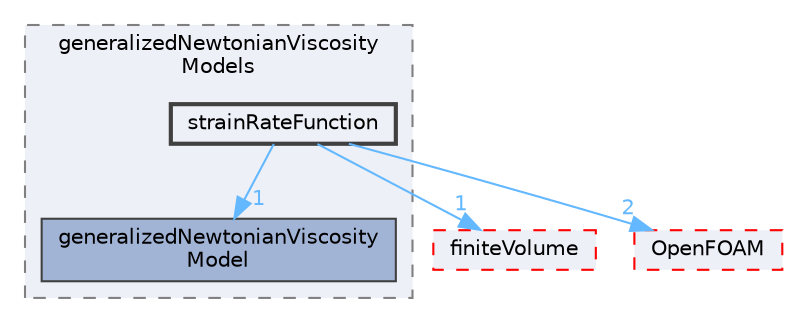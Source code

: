 digraph "src/TurbulenceModels/turbulenceModels/laminar/generalizedNewtonian/generalizedNewtonianViscosityModels/strainRateFunction"
{
 // LATEX_PDF_SIZE
  bgcolor="transparent";
  edge [fontname=Helvetica,fontsize=10,labelfontname=Helvetica,labelfontsize=10];
  node [fontname=Helvetica,fontsize=10,shape=box,height=0.2,width=0.4];
  compound=true
  subgraph clusterdir_1bc1fe1a9c7bcd6a7fdac26f240f66cd {
    graph [ bgcolor="#edf0f7", pencolor="grey50", label="generalizedNewtonianViscosity\lModels", fontname=Helvetica,fontsize=10 style="filled,dashed", URL="dir_1bc1fe1a9c7bcd6a7fdac26f240f66cd.html",tooltip=""]
  dir_3fced46171d8dd6b5e7e0a8e3ed83846 [label="generalizedNewtonianViscosity\lModel", fillcolor="#a2b4d6", color="grey25", style="filled", URL="dir_3fced46171d8dd6b5e7e0a8e3ed83846.html",tooltip=""];
  dir_7c389b50273f3025f68a26e47fbfc2c1 [label="strainRateFunction", fillcolor="#edf0f7", color="grey25", style="filled,bold", URL="dir_7c389b50273f3025f68a26e47fbfc2c1.html",tooltip=""];
  }
  dir_9bd15774b555cf7259a6fa18f99fe99b [label="finiteVolume", fillcolor="#edf0f7", color="red", style="filled,dashed", URL="dir_9bd15774b555cf7259a6fa18f99fe99b.html",tooltip=""];
  dir_c5473ff19b20e6ec4dfe5c310b3778a8 [label="OpenFOAM", fillcolor="#edf0f7", color="red", style="filled,dashed", URL="dir_c5473ff19b20e6ec4dfe5c310b3778a8.html",tooltip=""];
  dir_7c389b50273f3025f68a26e47fbfc2c1->dir_3fced46171d8dd6b5e7e0a8e3ed83846 [headlabel="1", labeldistance=1.5 headhref="dir_003785_001606.html" href="dir_003785_001606.html" color="steelblue1" fontcolor="steelblue1"];
  dir_7c389b50273f3025f68a26e47fbfc2c1->dir_9bd15774b555cf7259a6fa18f99fe99b [headlabel="1", labeldistance=1.5 headhref="dir_003785_001387.html" href="dir_003785_001387.html" color="steelblue1" fontcolor="steelblue1"];
  dir_7c389b50273f3025f68a26e47fbfc2c1->dir_c5473ff19b20e6ec4dfe5c310b3778a8 [headlabel="2", labeldistance=1.5 headhref="dir_003785_002695.html" href="dir_003785_002695.html" color="steelblue1" fontcolor="steelblue1"];
}
